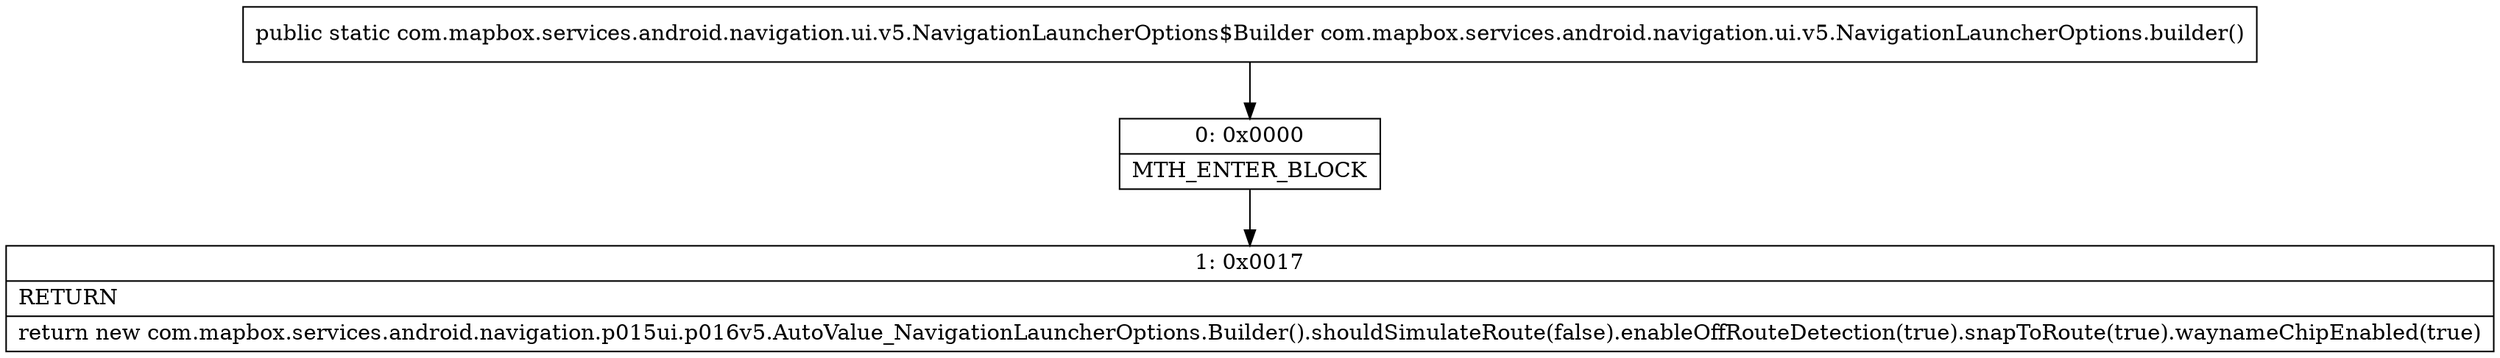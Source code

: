 digraph "CFG forcom.mapbox.services.android.navigation.ui.v5.NavigationLauncherOptions.builder()Lcom\/mapbox\/services\/android\/navigation\/ui\/v5\/NavigationLauncherOptions$Builder;" {
Node_0 [shape=record,label="{0\:\ 0x0000|MTH_ENTER_BLOCK\l}"];
Node_1 [shape=record,label="{1\:\ 0x0017|RETURN\l|return new com.mapbox.services.android.navigation.p015ui.p016v5.AutoValue_NavigationLauncherOptions.Builder().shouldSimulateRoute(false).enableOffRouteDetection(true).snapToRoute(true).waynameChipEnabled(true)\l}"];
MethodNode[shape=record,label="{public static com.mapbox.services.android.navigation.ui.v5.NavigationLauncherOptions$Builder com.mapbox.services.android.navigation.ui.v5.NavigationLauncherOptions.builder() }"];
MethodNode -> Node_0;
Node_0 -> Node_1;
}

